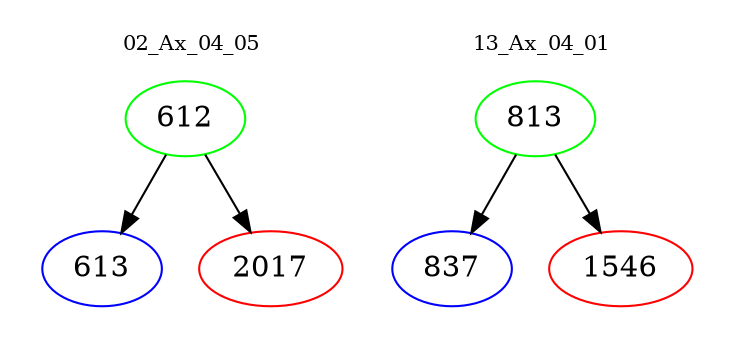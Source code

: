 digraph{
subgraph cluster_0 {
color = white
label = "02_Ax_04_05";
fontsize=10;
T0_612 [label="612", color="green"]
T0_612 -> T0_613 [color="black"]
T0_613 [label="613", color="blue"]
T0_612 -> T0_2017 [color="black"]
T0_2017 [label="2017", color="red"]
}
subgraph cluster_1 {
color = white
label = "13_Ax_04_01";
fontsize=10;
T1_813 [label="813", color="green"]
T1_813 -> T1_837 [color="black"]
T1_837 [label="837", color="blue"]
T1_813 -> T1_1546 [color="black"]
T1_1546 [label="1546", color="red"]
}
}
